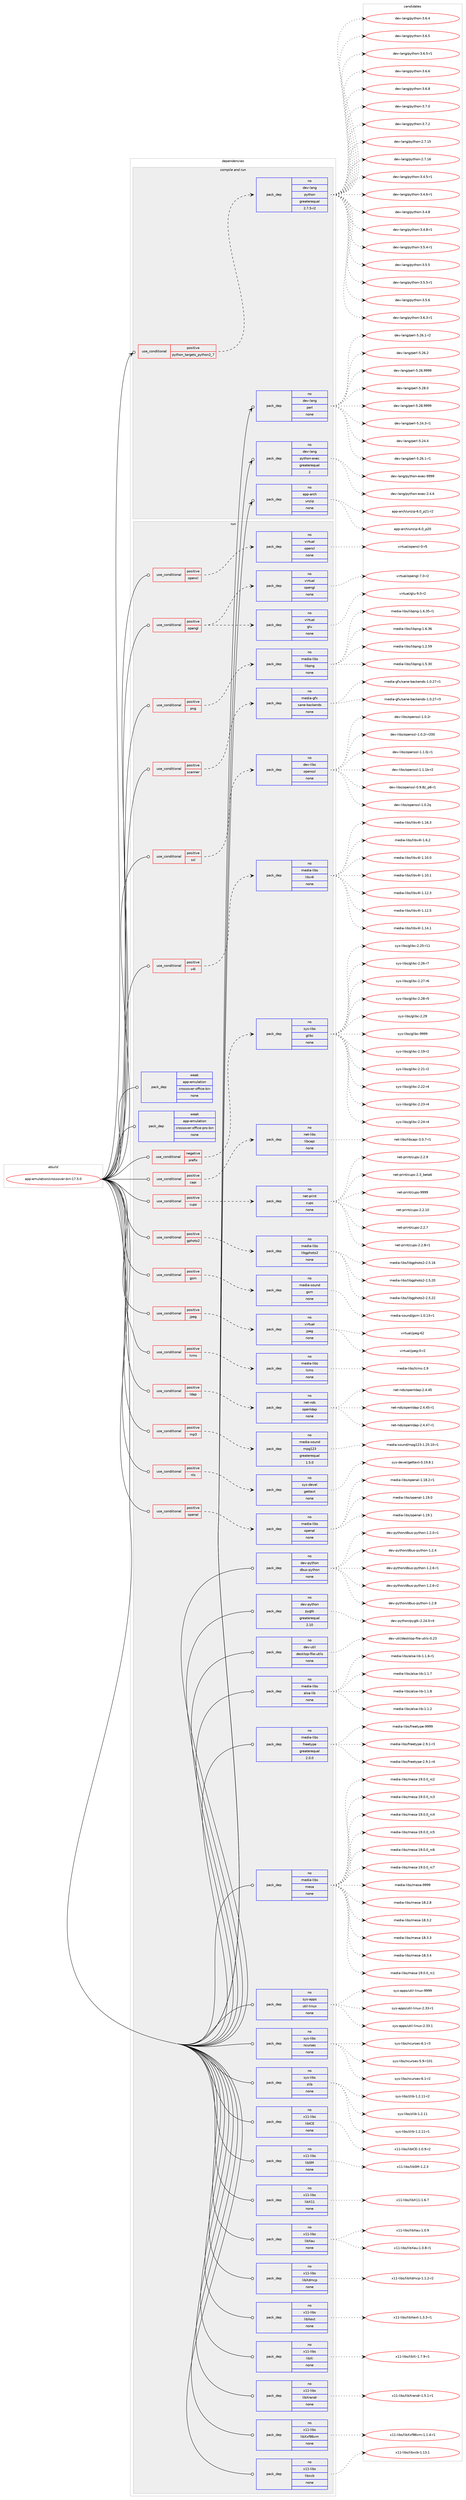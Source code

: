 digraph prolog {

# *************
# Graph options
# *************

newrank=true;
concentrate=true;
compound=true;
graph [rankdir=LR,fontname=Helvetica,fontsize=10,ranksep=1.5];#, ranksep=2.5, nodesep=0.2];
edge  [arrowhead=vee];
node  [fontname=Helvetica,fontsize=10];

# **********
# The ebuild
# **********

subgraph cluster_leftcol {
color=gray;
rank=same;
label=<<i>ebuild</i>>;
id [label="app-emulation/crossover-bin-17.5.0", color=red, width=4, href="../app-emulation/crossover-bin-17.5.0.svg"];
}

# ****************
# The dependencies
# ****************

subgraph cluster_midcol {
color=gray;
label=<<i>dependencies</i>>;
subgraph cluster_compile {
fillcolor="#eeeeee";
style=filled;
label=<<i>compile</i>>;
}
subgraph cluster_compileandrun {
fillcolor="#eeeeee";
style=filled;
label=<<i>compile and run</i>>;
subgraph cond349776 {
dependency1284593 [label=<<TABLE BORDER="0" CELLBORDER="1" CELLSPACING="0" CELLPADDING="4"><TR><TD ROWSPAN="3" CELLPADDING="10">use_conditional</TD></TR><TR><TD>positive</TD></TR><TR><TD>python_targets_python2_7</TD></TR></TABLE>>, shape=none, color=red];
subgraph pack914852 {
dependency1284594 [label=<<TABLE BORDER="0" CELLBORDER="1" CELLSPACING="0" CELLPADDING="4" WIDTH="220"><TR><TD ROWSPAN="6" CELLPADDING="30">pack_dep</TD></TR><TR><TD WIDTH="110">no</TD></TR><TR><TD>dev-lang</TD></TR><TR><TD>python</TD></TR><TR><TD>greaterequal</TD></TR><TR><TD>2.7.5-r2</TD></TR></TABLE>>, shape=none, color=blue];
}
dependency1284593:e -> dependency1284594:w [weight=20,style="dashed",arrowhead="vee"];
}
id:e -> dependency1284593:w [weight=20,style="solid",arrowhead="odotvee"];
subgraph pack914853 {
dependency1284595 [label=<<TABLE BORDER="0" CELLBORDER="1" CELLSPACING="0" CELLPADDING="4" WIDTH="220"><TR><TD ROWSPAN="6" CELLPADDING="30">pack_dep</TD></TR><TR><TD WIDTH="110">no</TD></TR><TR><TD>app-arch</TD></TR><TR><TD>unzip</TD></TR><TR><TD>none</TD></TR><TR><TD></TD></TR></TABLE>>, shape=none, color=blue];
}
id:e -> dependency1284595:w [weight=20,style="solid",arrowhead="odotvee"];
subgraph pack914854 {
dependency1284596 [label=<<TABLE BORDER="0" CELLBORDER="1" CELLSPACING="0" CELLPADDING="4" WIDTH="220"><TR><TD ROWSPAN="6" CELLPADDING="30">pack_dep</TD></TR><TR><TD WIDTH="110">no</TD></TR><TR><TD>dev-lang</TD></TR><TR><TD>perl</TD></TR><TR><TD>none</TD></TR><TR><TD></TD></TR></TABLE>>, shape=none, color=blue];
}
id:e -> dependency1284596:w [weight=20,style="solid",arrowhead="odotvee"];
subgraph pack914855 {
dependency1284597 [label=<<TABLE BORDER="0" CELLBORDER="1" CELLSPACING="0" CELLPADDING="4" WIDTH="220"><TR><TD ROWSPAN="6" CELLPADDING="30">pack_dep</TD></TR><TR><TD WIDTH="110">no</TD></TR><TR><TD>dev-lang</TD></TR><TR><TD>python-exec</TD></TR><TR><TD>greaterequal</TD></TR><TR><TD>2</TD></TR></TABLE>>, shape=none, color=blue];
}
id:e -> dependency1284597:w [weight=20,style="solid",arrowhead="odotvee"];
}
subgraph cluster_run {
fillcolor="#eeeeee";
style=filled;
label=<<i>run</i>>;
subgraph cond349777 {
dependency1284598 [label=<<TABLE BORDER="0" CELLBORDER="1" CELLSPACING="0" CELLPADDING="4"><TR><TD ROWSPAN="3" CELLPADDING="10">use_conditional</TD></TR><TR><TD>negative</TD></TR><TR><TD>prefix</TD></TR></TABLE>>, shape=none, color=red];
subgraph pack914856 {
dependency1284599 [label=<<TABLE BORDER="0" CELLBORDER="1" CELLSPACING="0" CELLPADDING="4" WIDTH="220"><TR><TD ROWSPAN="6" CELLPADDING="30">pack_dep</TD></TR><TR><TD WIDTH="110">no</TD></TR><TR><TD>sys-libs</TD></TR><TR><TD>glibc</TD></TR><TR><TD>none</TD></TR><TR><TD></TD></TR></TABLE>>, shape=none, color=blue];
}
dependency1284598:e -> dependency1284599:w [weight=20,style="dashed",arrowhead="vee"];
}
id:e -> dependency1284598:w [weight=20,style="solid",arrowhead="odot"];
subgraph cond349778 {
dependency1284600 [label=<<TABLE BORDER="0" CELLBORDER="1" CELLSPACING="0" CELLPADDING="4"><TR><TD ROWSPAN="3" CELLPADDING="10">use_conditional</TD></TR><TR><TD>positive</TD></TR><TR><TD>capi</TD></TR></TABLE>>, shape=none, color=red];
subgraph pack914857 {
dependency1284601 [label=<<TABLE BORDER="0" CELLBORDER="1" CELLSPACING="0" CELLPADDING="4" WIDTH="220"><TR><TD ROWSPAN="6" CELLPADDING="30">pack_dep</TD></TR><TR><TD WIDTH="110">no</TD></TR><TR><TD>net-libs</TD></TR><TR><TD>libcapi</TD></TR><TR><TD>none</TD></TR><TR><TD></TD></TR></TABLE>>, shape=none, color=blue];
}
dependency1284600:e -> dependency1284601:w [weight=20,style="dashed",arrowhead="vee"];
}
id:e -> dependency1284600:w [weight=20,style="solid",arrowhead="odot"];
subgraph cond349779 {
dependency1284602 [label=<<TABLE BORDER="0" CELLBORDER="1" CELLSPACING="0" CELLPADDING="4"><TR><TD ROWSPAN="3" CELLPADDING="10">use_conditional</TD></TR><TR><TD>positive</TD></TR><TR><TD>cups</TD></TR></TABLE>>, shape=none, color=red];
subgraph pack914858 {
dependency1284603 [label=<<TABLE BORDER="0" CELLBORDER="1" CELLSPACING="0" CELLPADDING="4" WIDTH="220"><TR><TD ROWSPAN="6" CELLPADDING="30">pack_dep</TD></TR><TR><TD WIDTH="110">no</TD></TR><TR><TD>net-print</TD></TR><TR><TD>cups</TD></TR><TR><TD>none</TD></TR><TR><TD></TD></TR></TABLE>>, shape=none, color=blue];
}
dependency1284602:e -> dependency1284603:w [weight=20,style="dashed",arrowhead="vee"];
}
id:e -> dependency1284602:w [weight=20,style="solid",arrowhead="odot"];
subgraph cond349780 {
dependency1284604 [label=<<TABLE BORDER="0" CELLBORDER="1" CELLSPACING="0" CELLPADDING="4"><TR><TD ROWSPAN="3" CELLPADDING="10">use_conditional</TD></TR><TR><TD>positive</TD></TR><TR><TD>gphoto2</TD></TR></TABLE>>, shape=none, color=red];
subgraph pack914859 {
dependency1284605 [label=<<TABLE BORDER="0" CELLBORDER="1" CELLSPACING="0" CELLPADDING="4" WIDTH="220"><TR><TD ROWSPAN="6" CELLPADDING="30">pack_dep</TD></TR><TR><TD WIDTH="110">no</TD></TR><TR><TD>media-libs</TD></TR><TR><TD>libgphoto2</TD></TR><TR><TD>none</TD></TR><TR><TD></TD></TR></TABLE>>, shape=none, color=blue];
}
dependency1284604:e -> dependency1284605:w [weight=20,style="dashed",arrowhead="vee"];
}
id:e -> dependency1284604:w [weight=20,style="solid",arrowhead="odot"];
subgraph cond349781 {
dependency1284606 [label=<<TABLE BORDER="0" CELLBORDER="1" CELLSPACING="0" CELLPADDING="4"><TR><TD ROWSPAN="3" CELLPADDING="10">use_conditional</TD></TR><TR><TD>positive</TD></TR><TR><TD>gsm</TD></TR></TABLE>>, shape=none, color=red];
subgraph pack914860 {
dependency1284607 [label=<<TABLE BORDER="0" CELLBORDER="1" CELLSPACING="0" CELLPADDING="4" WIDTH="220"><TR><TD ROWSPAN="6" CELLPADDING="30">pack_dep</TD></TR><TR><TD WIDTH="110">no</TD></TR><TR><TD>media-sound</TD></TR><TR><TD>gsm</TD></TR><TR><TD>none</TD></TR><TR><TD></TD></TR></TABLE>>, shape=none, color=blue];
}
dependency1284606:e -> dependency1284607:w [weight=20,style="dashed",arrowhead="vee"];
}
id:e -> dependency1284606:w [weight=20,style="solid",arrowhead="odot"];
subgraph cond349782 {
dependency1284608 [label=<<TABLE BORDER="0" CELLBORDER="1" CELLSPACING="0" CELLPADDING="4"><TR><TD ROWSPAN="3" CELLPADDING="10">use_conditional</TD></TR><TR><TD>positive</TD></TR><TR><TD>jpeg</TD></TR></TABLE>>, shape=none, color=red];
subgraph pack914861 {
dependency1284609 [label=<<TABLE BORDER="0" CELLBORDER="1" CELLSPACING="0" CELLPADDING="4" WIDTH="220"><TR><TD ROWSPAN="6" CELLPADDING="30">pack_dep</TD></TR><TR><TD WIDTH="110">no</TD></TR><TR><TD>virtual</TD></TR><TR><TD>jpeg</TD></TR><TR><TD>none</TD></TR><TR><TD></TD></TR></TABLE>>, shape=none, color=blue];
}
dependency1284608:e -> dependency1284609:w [weight=20,style="dashed",arrowhead="vee"];
}
id:e -> dependency1284608:w [weight=20,style="solid",arrowhead="odot"];
subgraph cond349783 {
dependency1284610 [label=<<TABLE BORDER="0" CELLBORDER="1" CELLSPACING="0" CELLPADDING="4"><TR><TD ROWSPAN="3" CELLPADDING="10">use_conditional</TD></TR><TR><TD>positive</TD></TR><TR><TD>lcms</TD></TR></TABLE>>, shape=none, color=red];
subgraph pack914862 {
dependency1284611 [label=<<TABLE BORDER="0" CELLBORDER="1" CELLSPACING="0" CELLPADDING="4" WIDTH="220"><TR><TD ROWSPAN="6" CELLPADDING="30">pack_dep</TD></TR><TR><TD WIDTH="110">no</TD></TR><TR><TD>media-libs</TD></TR><TR><TD>lcms</TD></TR><TR><TD>none</TD></TR><TR><TD></TD></TR></TABLE>>, shape=none, color=blue];
}
dependency1284610:e -> dependency1284611:w [weight=20,style="dashed",arrowhead="vee"];
}
id:e -> dependency1284610:w [weight=20,style="solid",arrowhead="odot"];
subgraph cond349784 {
dependency1284612 [label=<<TABLE BORDER="0" CELLBORDER="1" CELLSPACING="0" CELLPADDING="4"><TR><TD ROWSPAN="3" CELLPADDING="10">use_conditional</TD></TR><TR><TD>positive</TD></TR><TR><TD>ldap</TD></TR></TABLE>>, shape=none, color=red];
subgraph pack914863 {
dependency1284613 [label=<<TABLE BORDER="0" CELLBORDER="1" CELLSPACING="0" CELLPADDING="4" WIDTH="220"><TR><TD ROWSPAN="6" CELLPADDING="30">pack_dep</TD></TR><TR><TD WIDTH="110">no</TD></TR><TR><TD>net-nds</TD></TR><TR><TD>openldap</TD></TR><TR><TD>none</TD></TR><TR><TD></TD></TR></TABLE>>, shape=none, color=blue];
}
dependency1284612:e -> dependency1284613:w [weight=20,style="dashed",arrowhead="vee"];
}
id:e -> dependency1284612:w [weight=20,style="solid",arrowhead="odot"];
subgraph cond349785 {
dependency1284614 [label=<<TABLE BORDER="0" CELLBORDER="1" CELLSPACING="0" CELLPADDING="4"><TR><TD ROWSPAN="3" CELLPADDING="10">use_conditional</TD></TR><TR><TD>positive</TD></TR><TR><TD>mp3</TD></TR></TABLE>>, shape=none, color=red];
subgraph pack914864 {
dependency1284615 [label=<<TABLE BORDER="0" CELLBORDER="1" CELLSPACING="0" CELLPADDING="4" WIDTH="220"><TR><TD ROWSPAN="6" CELLPADDING="30">pack_dep</TD></TR><TR><TD WIDTH="110">no</TD></TR><TR><TD>media-sound</TD></TR><TR><TD>mpg123</TD></TR><TR><TD>greaterequal</TD></TR><TR><TD>1.5.0</TD></TR></TABLE>>, shape=none, color=blue];
}
dependency1284614:e -> dependency1284615:w [weight=20,style="dashed",arrowhead="vee"];
}
id:e -> dependency1284614:w [weight=20,style="solid",arrowhead="odot"];
subgraph cond349786 {
dependency1284616 [label=<<TABLE BORDER="0" CELLBORDER="1" CELLSPACING="0" CELLPADDING="4"><TR><TD ROWSPAN="3" CELLPADDING="10">use_conditional</TD></TR><TR><TD>positive</TD></TR><TR><TD>nls</TD></TR></TABLE>>, shape=none, color=red];
subgraph pack914865 {
dependency1284617 [label=<<TABLE BORDER="0" CELLBORDER="1" CELLSPACING="0" CELLPADDING="4" WIDTH="220"><TR><TD ROWSPAN="6" CELLPADDING="30">pack_dep</TD></TR><TR><TD WIDTH="110">no</TD></TR><TR><TD>sys-devel</TD></TR><TR><TD>gettext</TD></TR><TR><TD>none</TD></TR><TR><TD></TD></TR></TABLE>>, shape=none, color=blue];
}
dependency1284616:e -> dependency1284617:w [weight=20,style="dashed",arrowhead="vee"];
}
id:e -> dependency1284616:w [weight=20,style="solid",arrowhead="odot"];
subgraph cond349787 {
dependency1284618 [label=<<TABLE BORDER="0" CELLBORDER="1" CELLSPACING="0" CELLPADDING="4"><TR><TD ROWSPAN="3" CELLPADDING="10">use_conditional</TD></TR><TR><TD>positive</TD></TR><TR><TD>openal</TD></TR></TABLE>>, shape=none, color=red];
subgraph pack914866 {
dependency1284619 [label=<<TABLE BORDER="0" CELLBORDER="1" CELLSPACING="0" CELLPADDING="4" WIDTH="220"><TR><TD ROWSPAN="6" CELLPADDING="30">pack_dep</TD></TR><TR><TD WIDTH="110">no</TD></TR><TR><TD>media-libs</TD></TR><TR><TD>openal</TD></TR><TR><TD>none</TD></TR><TR><TD></TD></TR></TABLE>>, shape=none, color=blue];
}
dependency1284618:e -> dependency1284619:w [weight=20,style="dashed",arrowhead="vee"];
}
id:e -> dependency1284618:w [weight=20,style="solid",arrowhead="odot"];
subgraph cond349788 {
dependency1284620 [label=<<TABLE BORDER="0" CELLBORDER="1" CELLSPACING="0" CELLPADDING="4"><TR><TD ROWSPAN="3" CELLPADDING="10">use_conditional</TD></TR><TR><TD>positive</TD></TR><TR><TD>opencl</TD></TR></TABLE>>, shape=none, color=red];
subgraph pack914867 {
dependency1284621 [label=<<TABLE BORDER="0" CELLBORDER="1" CELLSPACING="0" CELLPADDING="4" WIDTH="220"><TR><TD ROWSPAN="6" CELLPADDING="30">pack_dep</TD></TR><TR><TD WIDTH="110">no</TD></TR><TR><TD>virtual</TD></TR><TR><TD>opencl</TD></TR><TR><TD>none</TD></TR><TR><TD></TD></TR></TABLE>>, shape=none, color=blue];
}
dependency1284620:e -> dependency1284621:w [weight=20,style="dashed",arrowhead="vee"];
}
id:e -> dependency1284620:w [weight=20,style="solid",arrowhead="odot"];
subgraph cond349789 {
dependency1284622 [label=<<TABLE BORDER="0" CELLBORDER="1" CELLSPACING="0" CELLPADDING="4"><TR><TD ROWSPAN="3" CELLPADDING="10">use_conditional</TD></TR><TR><TD>positive</TD></TR><TR><TD>opengl</TD></TR></TABLE>>, shape=none, color=red];
subgraph pack914868 {
dependency1284623 [label=<<TABLE BORDER="0" CELLBORDER="1" CELLSPACING="0" CELLPADDING="4" WIDTH="220"><TR><TD ROWSPAN="6" CELLPADDING="30">pack_dep</TD></TR><TR><TD WIDTH="110">no</TD></TR><TR><TD>virtual</TD></TR><TR><TD>glu</TD></TR><TR><TD>none</TD></TR><TR><TD></TD></TR></TABLE>>, shape=none, color=blue];
}
dependency1284622:e -> dependency1284623:w [weight=20,style="dashed",arrowhead="vee"];
subgraph pack914869 {
dependency1284624 [label=<<TABLE BORDER="0" CELLBORDER="1" CELLSPACING="0" CELLPADDING="4" WIDTH="220"><TR><TD ROWSPAN="6" CELLPADDING="30">pack_dep</TD></TR><TR><TD WIDTH="110">no</TD></TR><TR><TD>virtual</TD></TR><TR><TD>opengl</TD></TR><TR><TD>none</TD></TR><TR><TD></TD></TR></TABLE>>, shape=none, color=blue];
}
dependency1284622:e -> dependency1284624:w [weight=20,style="dashed",arrowhead="vee"];
}
id:e -> dependency1284622:w [weight=20,style="solid",arrowhead="odot"];
subgraph cond349790 {
dependency1284625 [label=<<TABLE BORDER="0" CELLBORDER="1" CELLSPACING="0" CELLPADDING="4"><TR><TD ROWSPAN="3" CELLPADDING="10">use_conditional</TD></TR><TR><TD>positive</TD></TR><TR><TD>png</TD></TR></TABLE>>, shape=none, color=red];
subgraph pack914870 {
dependency1284626 [label=<<TABLE BORDER="0" CELLBORDER="1" CELLSPACING="0" CELLPADDING="4" WIDTH="220"><TR><TD ROWSPAN="6" CELLPADDING="30">pack_dep</TD></TR><TR><TD WIDTH="110">no</TD></TR><TR><TD>media-libs</TD></TR><TR><TD>libpng</TD></TR><TR><TD>none</TD></TR><TR><TD></TD></TR></TABLE>>, shape=none, color=blue];
}
dependency1284625:e -> dependency1284626:w [weight=20,style="dashed",arrowhead="vee"];
}
id:e -> dependency1284625:w [weight=20,style="solid",arrowhead="odot"];
subgraph cond349791 {
dependency1284627 [label=<<TABLE BORDER="0" CELLBORDER="1" CELLSPACING="0" CELLPADDING="4"><TR><TD ROWSPAN="3" CELLPADDING="10">use_conditional</TD></TR><TR><TD>positive</TD></TR><TR><TD>scanner</TD></TR></TABLE>>, shape=none, color=red];
subgraph pack914871 {
dependency1284628 [label=<<TABLE BORDER="0" CELLBORDER="1" CELLSPACING="0" CELLPADDING="4" WIDTH="220"><TR><TD ROWSPAN="6" CELLPADDING="30">pack_dep</TD></TR><TR><TD WIDTH="110">no</TD></TR><TR><TD>media-gfx</TD></TR><TR><TD>sane-backends</TD></TR><TR><TD>none</TD></TR><TR><TD></TD></TR></TABLE>>, shape=none, color=blue];
}
dependency1284627:e -> dependency1284628:w [weight=20,style="dashed",arrowhead="vee"];
}
id:e -> dependency1284627:w [weight=20,style="solid",arrowhead="odot"];
subgraph cond349792 {
dependency1284629 [label=<<TABLE BORDER="0" CELLBORDER="1" CELLSPACING="0" CELLPADDING="4"><TR><TD ROWSPAN="3" CELLPADDING="10">use_conditional</TD></TR><TR><TD>positive</TD></TR><TR><TD>ssl</TD></TR></TABLE>>, shape=none, color=red];
subgraph pack914872 {
dependency1284630 [label=<<TABLE BORDER="0" CELLBORDER="1" CELLSPACING="0" CELLPADDING="4" WIDTH="220"><TR><TD ROWSPAN="6" CELLPADDING="30">pack_dep</TD></TR><TR><TD WIDTH="110">no</TD></TR><TR><TD>dev-libs</TD></TR><TR><TD>openssl</TD></TR><TR><TD>none</TD></TR><TR><TD></TD></TR></TABLE>>, shape=none, color=blue];
}
dependency1284629:e -> dependency1284630:w [weight=20,style="dashed",arrowhead="vee"];
}
id:e -> dependency1284629:w [weight=20,style="solid",arrowhead="odot"];
subgraph cond349793 {
dependency1284631 [label=<<TABLE BORDER="0" CELLBORDER="1" CELLSPACING="0" CELLPADDING="4"><TR><TD ROWSPAN="3" CELLPADDING="10">use_conditional</TD></TR><TR><TD>positive</TD></TR><TR><TD>v4l</TD></TR></TABLE>>, shape=none, color=red];
subgraph pack914873 {
dependency1284632 [label=<<TABLE BORDER="0" CELLBORDER="1" CELLSPACING="0" CELLPADDING="4" WIDTH="220"><TR><TD ROWSPAN="6" CELLPADDING="30">pack_dep</TD></TR><TR><TD WIDTH="110">no</TD></TR><TR><TD>media-libs</TD></TR><TR><TD>libv4l</TD></TR><TR><TD>none</TD></TR><TR><TD></TD></TR></TABLE>>, shape=none, color=blue];
}
dependency1284631:e -> dependency1284632:w [weight=20,style="dashed",arrowhead="vee"];
}
id:e -> dependency1284631:w [weight=20,style="solid",arrowhead="odot"];
subgraph pack914874 {
dependency1284633 [label=<<TABLE BORDER="0" CELLBORDER="1" CELLSPACING="0" CELLPADDING="4" WIDTH="220"><TR><TD ROWSPAN="6" CELLPADDING="30">pack_dep</TD></TR><TR><TD WIDTH="110">no</TD></TR><TR><TD>dev-python</TD></TR><TR><TD>dbus-python</TD></TR><TR><TD>none</TD></TR><TR><TD></TD></TR></TABLE>>, shape=none, color=blue];
}
id:e -> dependency1284633:w [weight=20,style="solid",arrowhead="odot"];
subgraph pack914875 {
dependency1284634 [label=<<TABLE BORDER="0" CELLBORDER="1" CELLSPACING="0" CELLPADDING="4" WIDTH="220"><TR><TD ROWSPAN="6" CELLPADDING="30">pack_dep</TD></TR><TR><TD WIDTH="110">no</TD></TR><TR><TD>dev-python</TD></TR><TR><TD>pygtk</TD></TR><TR><TD>greaterequal</TD></TR><TR><TD>2.10</TD></TR></TABLE>>, shape=none, color=blue];
}
id:e -> dependency1284634:w [weight=20,style="solid",arrowhead="odot"];
subgraph pack914876 {
dependency1284635 [label=<<TABLE BORDER="0" CELLBORDER="1" CELLSPACING="0" CELLPADDING="4" WIDTH="220"><TR><TD ROWSPAN="6" CELLPADDING="30">pack_dep</TD></TR><TR><TD WIDTH="110">no</TD></TR><TR><TD>dev-util</TD></TR><TR><TD>desktop-file-utils</TD></TR><TR><TD>none</TD></TR><TR><TD></TD></TR></TABLE>>, shape=none, color=blue];
}
id:e -> dependency1284635:w [weight=20,style="solid",arrowhead="odot"];
subgraph pack914877 {
dependency1284636 [label=<<TABLE BORDER="0" CELLBORDER="1" CELLSPACING="0" CELLPADDING="4" WIDTH="220"><TR><TD ROWSPAN="6" CELLPADDING="30">pack_dep</TD></TR><TR><TD WIDTH="110">no</TD></TR><TR><TD>media-libs</TD></TR><TR><TD>alsa-lib</TD></TR><TR><TD>none</TD></TR><TR><TD></TD></TR></TABLE>>, shape=none, color=blue];
}
id:e -> dependency1284636:w [weight=20,style="solid",arrowhead="odot"];
subgraph pack914878 {
dependency1284637 [label=<<TABLE BORDER="0" CELLBORDER="1" CELLSPACING="0" CELLPADDING="4" WIDTH="220"><TR><TD ROWSPAN="6" CELLPADDING="30">pack_dep</TD></TR><TR><TD WIDTH="110">no</TD></TR><TR><TD>media-libs</TD></TR><TR><TD>freetype</TD></TR><TR><TD>greaterequal</TD></TR><TR><TD>2.0.0</TD></TR></TABLE>>, shape=none, color=blue];
}
id:e -> dependency1284637:w [weight=20,style="solid",arrowhead="odot"];
subgraph pack914879 {
dependency1284638 [label=<<TABLE BORDER="0" CELLBORDER="1" CELLSPACING="0" CELLPADDING="4" WIDTH="220"><TR><TD ROWSPAN="6" CELLPADDING="30">pack_dep</TD></TR><TR><TD WIDTH="110">no</TD></TR><TR><TD>media-libs</TD></TR><TR><TD>mesa</TD></TR><TR><TD>none</TD></TR><TR><TD></TD></TR></TABLE>>, shape=none, color=blue];
}
id:e -> dependency1284638:w [weight=20,style="solid",arrowhead="odot"];
subgraph pack914880 {
dependency1284639 [label=<<TABLE BORDER="0" CELLBORDER="1" CELLSPACING="0" CELLPADDING="4" WIDTH="220"><TR><TD ROWSPAN="6" CELLPADDING="30">pack_dep</TD></TR><TR><TD WIDTH="110">no</TD></TR><TR><TD>sys-apps</TD></TR><TR><TD>util-linux</TD></TR><TR><TD>none</TD></TR><TR><TD></TD></TR></TABLE>>, shape=none, color=blue];
}
id:e -> dependency1284639:w [weight=20,style="solid",arrowhead="odot"];
subgraph pack914881 {
dependency1284640 [label=<<TABLE BORDER="0" CELLBORDER="1" CELLSPACING="0" CELLPADDING="4" WIDTH="220"><TR><TD ROWSPAN="6" CELLPADDING="30">pack_dep</TD></TR><TR><TD WIDTH="110">no</TD></TR><TR><TD>sys-libs</TD></TR><TR><TD>ncurses</TD></TR><TR><TD>none</TD></TR><TR><TD></TD></TR></TABLE>>, shape=none, color=blue];
}
id:e -> dependency1284640:w [weight=20,style="solid",arrowhead="odot"];
subgraph pack914882 {
dependency1284641 [label=<<TABLE BORDER="0" CELLBORDER="1" CELLSPACING="0" CELLPADDING="4" WIDTH="220"><TR><TD ROWSPAN="6" CELLPADDING="30">pack_dep</TD></TR><TR><TD WIDTH="110">no</TD></TR><TR><TD>sys-libs</TD></TR><TR><TD>zlib</TD></TR><TR><TD>none</TD></TR><TR><TD></TD></TR></TABLE>>, shape=none, color=blue];
}
id:e -> dependency1284641:w [weight=20,style="solid",arrowhead="odot"];
subgraph pack914883 {
dependency1284642 [label=<<TABLE BORDER="0" CELLBORDER="1" CELLSPACING="0" CELLPADDING="4" WIDTH="220"><TR><TD ROWSPAN="6" CELLPADDING="30">pack_dep</TD></TR><TR><TD WIDTH="110">no</TD></TR><TR><TD>x11-libs</TD></TR><TR><TD>libICE</TD></TR><TR><TD>none</TD></TR><TR><TD></TD></TR></TABLE>>, shape=none, color=blue];
}
id:e -> dependency1284642:w [weight=20,style="solid",arrowhead="odot"];
subgraph pack914884 {
dependency1284643 [label=<<TABLE BORDER="0" CELLBORDER="1" CELLSPACING="0" CELLPADDING="4" WIDTH="220"><TR><TD ROWSPAN="6" CELLPADDING="30">pack_dep</TD></TR><TR><TD WIDTH="110">no</TD></TR><TR><TD>x11-libs</TD></TR><TR><TD>libSM</TD></TR><TR><TD>none</TD></TR><TR><TD></TD></TR></TABLE>>, shape=none, color=blue];
}
id:e -> dependency1284643:w [weight=20,style="solid",arrowhead="odot"];
subgraph pack914885 {
dependency1284644 [label=<<TABLE BORDER="0" CELLBORDER="1" CELLSPACING="0" CELLPADDING="4" WIDTH="220"><TR><TD ROWSPAN="6" CELLPADDING="30">pack_dep</TD></TR><TR><TD WIDTH="110">no</TD></TR><TR><TD>x11-libs</TD></TR><TR><TD>libX11</TD></TR><TR><TD>none</TD></TR><TR><TD></TD></TR></TABLE>>, shape=none, color=blue];
}
id:e -> dependency1284644:w [weight=20,style="solid",arrowhead="odot"];
subgraph pack914886 {
dependency1284645 [label=<<TABLE BORDER="0" CELLBORDER="1" CELLSPACING="0" CELLPADDING="4" WIDTH="220"><TR><TD ROWSPAN="6" CELLPADDING="30">pack_dep</TD></TR><TR><TD WIDTH="110">no</TD></TR><TR><TD>x11-libs</TD></TR><TR><TD>libXau</TD></TR><TR><TD>none</TD></TR><TR><TD></TD></TR></TABLE>>, shape=none, color=blue];
}
id:e -> dependency1284645:w [weight=20,style="solid",arrowhead="odot"];
subgraph pack914887 {
dependency1284646 [label=<<TABLE BORDER="0" CELLBORDER="1" CELLSPACING="0" CELLPADDING="4" WIDTH="220"><TR><TD ROWSPAN="6" CELLPADDING="30">pack_dep</TD></TR><TR><TD WIDTH="110">no</TD></TR><TR><TD>x11-libs</TD></TR><TR><TD>libXdmcp</TD></TR><TR><TD>none</TD></TR><TR><TD></TD></TR></TABLE>>, shape=none, color=blue];
}
id:e -> dependency1284646:w [weight=20,style="solid",arrowhead="odot"];
subgraph pack914888 {
dependency1284647 [label=<<TABLE BORDER="0" CELLBORDER="1" CELLSPACING="0" CELLPADDING="4" WIDTH="220"><TR><TD ROWSPAN="6" CELLPADDING="30">pack_dep</TD></TR><TR><TD WIDTH="110">no</TD></TR><TR><TD>x11-libs</TD></TR><TR><TD>libXext</TD></TR><TR><TD>none</TD></TR><TR><TD></TD></TR></TABLE>>, shape=none, color=blue];
}
id:e -> dependency1284647:w [weight=20,style="solid",arrowhead="odot"];
subgraph pack914889 {
dependency1284648 [label=<<TABLE BORDER="0" CELLBORDER="1" CELLSPACING="0" CELLPADDING="4" WIDTH="220"><TR><TD ROWSPAN="6" CELLPADDING="30">pack_dep</TD></TR><TR><TD WIDTH="110">no</TD></TR><TR><TD>x11-libs</TD></TR><TR><TD>libXi</TD></TR><TR><TD>none</TD></TR><TR><TD></TD></TR></TABLE>>, shape=none, color=blue];
}
id:e -> dependency1284648:w [weight=20,style="solid",arrowhead="odot"];
subgraph pack914890 {
dependency1284649 [label=<<TABLE BORDER="0" CELLBORDER="1" CELLSPACING="0" CELLPADDING="4" WIDTH="220"><TR><TD ROWSPAN="6" CELLPADDING="30">pack_dep</TD></TR><TR><TD WIDTH="110">no</TD></TR><TR><TD>x11-libs</TD></TR><TR><TD>libXrandr</TD></TR><TR><TD>none</TD></TR><TR><TD></TD></TR></TABLE>>, shape=none, color=blue];
}
id:e -> dependency1284649:w [weight=20,style="solid",arrowhead="odot"];
subgraph pack914891 {
dependency1284650 [label=<<TABLE BORDER="0" CELLBORDER="1" CELLSPACING="0" CELLPADDING="4" WIDTH="220"><TR><TD ROWSPAN="6" CELLPADDING="30">pack_dep</TD></TR><TR><TD WIDTH="110">no</TD></TR><TR><TD>x11-libs</TD></TR><TR><TD>libXxf86vm</TD></TR><TR><TD>none</TD></TR><TR><TD></TD></TR></TABLE>>, shape=none, color=blue];
}
id:e -> dependency1284650:w [weight=20,style="solid",arrowhead="odot"];
subgraph pack914892 {
dependency1284651 [label=<<TABLE BORDER="0" CELLBORDER="1" CELLSPACING="0" CELLPADDING="4" WIDTH="220"><TR><TD ROWSPAN="6" CELLPADDING="30">pack_dep</TD></TR><TR><TD WIDTH="110">no</TD></TR><TR><TD>x11-libs</TD></TR><TR><TD>libxcb</TD></TR><TR><TD>none</TD></TR><TR><TD></TD></TR></TABLE>>, shape=none, color=blue];
}
id:e -> dependency1284651:w [weight=20,style="solid",arrowhead="odot"];
subgraph pack914893 {
dependency1284652 [label=<<TABLE BORDER="0" CELLBORDER="1" CELLSPACING="0" CELLPADDING="4" WIDTH="220"><TR><TD ROWSPAN="6" CELLPADDING="30">pack_dep</TD></TR><TR><TD WIDTH="110">weak</TD></TR><TR><TD>app-emulation</TD></TR><TR><TD>crossover-office-bin</TD></TR><TR><TD>none</TD></TR><TR><TD></TD></TR></TABLE>>, shape=none, color=blue];
}
id:e -> dependency1284652:w [weight=20,style="solid",arrowhead="odot"];
subgraph pack914894 {
dependency1284653 [label=<<TABLE BORDER="0" CELLBORDER="1" CELLSPACING="0" CELLPADDING="4" WIDTH="220"><TR><TD ROWSPAN="6" CELLPADDING="30">pack_dep</TD></TR><TR><TD WIDTH="110">weak</TD></TR><TR><TD>app-emulation</TD></TR><TR><TD>crossover-office-pro-bin</TD></TR><TR><TD>none</TD></TR><TR><TD></TD></TR></TABLE>>, shape=none, color=blue];
}
id:e -> dependency1284653:w [weight=20,style="solid",arrowhead="odot"];
}
}

# **************
# The candidates
# **************

subgraph cluster_choices {
rank=same;
color=gray;
label=<<i>candidates</i>>;

subgraph choice914852 {
color=black;
nodesep=1;
choice10010111845108971101034711212111610411111045504655464953 [label="dev-lang/python-2.7.15", color=red, width=4,href="../dev-lang/python-2.7.15.svg"];
choice10010111845108971101034711212111610411111045504655464954 [label="dev-lang/python-2.7.16", color=red, width=4,href="../dev-lang/python-2.7.16.svg"];
choice1001011184510897110103471121211161041111104551465246534511449 [label="dev-lang/python-3.4.5-r1", color=red, width=4,href="../dev-lang/python-3.4.5-r1.svg"];
choice1001011184510897110103471121211161041111104551465246544511449 [label="dev-lang/python-3.4.6-r1", color=red, width=4,href="../dev-lang/python-3.4.6-r1.svg"];
choice100101118451089711010347112121116104111110455146524656 [label="dev-lang/python-3.4.8", color=red, width=4,href="../dev-lang/python-3.4.8.svg"];
choice1001011184510897110103471121211161041111104551465246564511449 [label="dev-lang/python-3.4.8-r1", color=red, width=4,href="../dev-lang/python-3.4.8-r1.svg"];
choice1001011184510897110103471121211161041111104551465346524511449 [label="dev-lang/python-3.5.4-r1", color=red, width=4,href="../dev-lang/python-3.5.4-r1.svg"];
choice100101118451089711010347112121116104111110455146534653 [label="dev-lang/python-3.5.5", color=red, width=4,href="../dev-lang/python-3.5.5.svg"];
choice1001011184510897110103471121211161041111104551465346534511449 [label="dev-lang/python-3.5.5-r1", color=red, width=4,href="../dev-lang/python-3.5.5-r1.svg"];
choice100101118451089711010347112121116104111110455146534654 [label="dev-lang/python-3.5.6", color=red, width=4,href="../dev-lang/python-3.5.6.svg"];
choice1001011184510897110103471121211161041111104551465446514511449 [label="dev-lang/python-3.6.3-r1", color=red, width=4,href="../dev-lang/python-3.6.3-r1.svg"];
choice100101118451089711010347112121116104111110455146544652 [label="dev-lang/python-3.6.4", color=red, width=4,href="../dev-lang/python-3.6.4.svg"];
choice100101118451089711010347112121116104111110455146544653 [label="dev-lang/python-3.6.5", color=red, width=4,href="../dev-lang/python-3.6.5.svg"];
choice1001011184510897110103471121211161041111104551465446534511449 [label="dev-lang/python-3.6.5-r1", color=red, width=4,href="../dev-lang/python-3.6.5-r1.svg"];
choice100101118451089711010347112121116104111110455146544654 [label="dev-lang/python-3.6.6", color=red, width=4,href="../dev-lang/python-3.6.6.svg"];
choice100101118451089711010347112121116104111110455146544656 [label="dev-lang/python-3.6.8", color=red, width=4,href="../dev-lang/python-3.6.8.svg"];
choice100101118451089711010347112121116104111110455146554648 [label="dev-lang/python-3.7.0", color=red, width=4,href="../dev-lang/python-3.7.0.svg"];
choice100101118451089711010347112121116104111110455146554650 [label="dev-lang/python-3.7.2", color=red, width=4,href="../dev-lang/python-3.7.2.svg"];
dependency1284594:e -> choice10010111845108971101034711212111610411111045504655464953:w [style=dotted,weight="100"];
dependency1284594:e -> choice10010111845108971101034711212111610411111045504655464954:w [style=dotted,weight="100"];
dependency1284594:e -> choice1001011184510897110103471121211161041111104551465246534511449:w [style=dotted,weight="100"];
dependency1284594:e -> choice1001011184510897110103471121211161041111104551465246544511449:w [style=dotted,weight="100"];
dependency1284594:e -> choice100101118451089711010347112121116104111110455146524656:w [style=dotted,weight="100"];
dependency1284594:e -> choice1001011184510897110103471121211161041111104551465246564511449:w [style=dotted,weight="100"];
dependency1284594:e -> choice1001011184510897110103471121211161041111104551465346524511449:w [style=dotted,weight="100"];
dependency1284594:e -> choice100101118451089711010347112121116104111110455146534653:w [style=dotted,weight="100"];
dependency1284594:e -> choice1001011184510897110103471121211161041111104551465346534511449:w [style=dotted,weight="100"];
dependency1284594:e -> choice100101118451089711010347112121116104111110455146534654:w [style=dotted,weight="100"];
dependency1284594:e -> choice1001011184510897110103471121211161041111104551465446514511449:w [style=dotted,weight="100"];
dependency1284594:e -> choice100101118451089711010347112121116104111110455146544652:w [style=dotted,weight="100"];
dependency1284594:e -> choice100101118451089711010347112121116104111110455146544653:w [style=dotted,weight="100"];
dependency1284594:e -> choice1001011184510897110103471121211161041111104551465446534511449:w [style=dotted,weight="100"];
dependency1284594:e -> choice100101118451089711010347112121116104111110455146544654:w [style=dotted,weight="100"];
dependency1284594:e -> choice100101118451089711010347112121116104111110455146544656:w [style=dotted,weight="100"];
dependency1284594:e -> choice100101118451089711010347112121116104111110455146554648:w [style=dotted,weight="100"];
dependency1284594:e -> choice100101118451089711010347112121116104111110455146554650:w [style=dotted,weight="100"];
}
subgraph choice914853 {
color=black;
nodesep=1;
choice971121124597114991044711711012210511245544648951125048 [label="app-arch/unzip-6.0_p20", color=red, width=4,href="../app-arch/unzip-6.0_p20.svg"];
choice9711211245971149910447117110122105112455446489511250494511450 [label="app-arch/unzip-6.0_p21-r2", color=red, width=4,href="../app-arch/unzip-6.0_p21-r2.svg"];
dependency1284595:e -> choice971121124597114991044711711012210511245544648951125048:w [style=dotted,weight="100"];
dependency1284595:e -> choice9711211245971149910447117110122105112455446489511250494511450:w [style=dotted,weight="100"];
}
subgraph choice914854 {
color=black;
nodesep=1;
choice100101118451089711010347112101114108455346505246514511449 [label="dev-lang/perl-5.24.3-r1", color=red, width=4,href="../dev-lang/perl-5.24.3-r1.svg"];
choice10010111845108971101034711210111410845534650524652 [label="dev-lang/perl-5.24.4", color=red, width=4,href="../dev-lang/perl-5.24.4.svg"];
choice100101118451089711010347112101114108455346505446494511449 [label="dev-lang/perl-5.26.1-r1", color=red, width=4,href="../dev-lang/perl-5.26.1-r1.svg"];
choice100101118451089711010347112101114108455346505446494511450 [label="dev-lang/perl-5.26.1-r2", color=red, width=4,href="../dev-lang/perl-5.26.1-r2.svg"];
choice10010111845108971101034711210111410845534650544650 [label="dev-lang/perl-5.26.2", color=red, width=4,href="../dev-lang/perl-5.26.2.svg"];
choice10010111845108971101034711210111410845534650544657575757 [label="dev-lang/perl-5.26.9999", color=red, width=4,href="../dev-lang/perl-5.26.9999.svg"];
choice10010111845108971101034711210111410845534650564648 [label="dev-lang/perl-5.28.0", color=red, width=4,href="../dev-lang/perl-5.28.0.svg"];
choice10010111845108971101034711210111410845534650564657575757 [label="dev-lang/perl-5.28.9999", color=red, width=4,href="../dev-lang/perl-5.28.9999.svg"];
dependency1284596:e -> choice100101118451089711010347112101114108455346505246514511449:w [style=dotted,weight="100"];
dependency1284596:e -> choice10010111845108971101034711210111410845534650524652:w [style=dotted,weight="100"];
dependency1284596:e -> choice100101118451089711010347112101114108455346505446494511449:w [style=dotted,weight="100"];
dependency1284596:e -> choice100101118451089711010347112101114108455346505446494511450:w [style=dotted,weight="100"];
dependency1284596:e -> choice10010111845108971101034711210111410845534650544650:w [style=dotted,weight="100"];
dependency1284596:e -> choice10010111845108971101034711210111410845534650544657575757:w [style=dotted,weight="100"];
dependency1284596:e -> choice10010111845108971101034711210111410845534650564648:w [style=dotted,weight="100"];
dependency1284596:e -> choice10010111845108971101034711210111410845534650564657575757:w [style=dotted,weight="100"];
}
subgraph choice914855 {
color=black;
nodesep=1;
choice1001011184510897110103471121211161041111104510112010199455046524654 [label="dev-lang/python-exec-2.4.6", color=red, width=4,href="../dev-lang/python-exec-2.4.6.svg"];
choice10010111845108971101034711212111610411111045101120101994557575757 [label="dev-lang/python-exec-9999", color=red, width=4,href="../dev-lang/python-exec-9999.svg"];
dependency1284597:e -> choice1001011184510897110103471121211161041111104510112010199455046524654:w [style=dotted,weight="100"];
dependency1284597:e -> choice10010111845108971101034711212111610411111045101120101994557575757:w [style=dotted,weight="100"];
}
subgraph choice914856 {
color=black;
nodesep=1;
choice115121115451081059811547103108105989945504649574511450 [label="sys-libs/glibc-2.19-r2", color=red, width=4,href="../sys-libs/glibc-2.19-r2.svg"];
choice115121115451081059811547103108105989945504650494511450 [label="sys-libs/glibc-2.21-r2", color=red, width=4,href="../sys-libs/glibc-2.21-r2.svg"];
choice115121115451081059811547103108105989945504650504511452 [label="sys-libs/glibc-2.22-r4", color=red, width=4,href="../sys-libs/glibc-2.22-r4.svg"];
choice115121115451081059811547103108105989945504650514511452 [label="sys-libs/glibc-2.23-r4", color=red, width=4,href="../sys-libs/glibc-2.23-r4.svg"];
choice115121115451081059811547103108105989945504650524511452 [label="sys-libs/glibc-2.24-r4", color=red, width=4,href="../sys-libs/glibc-2.24-r4.svg"];
choice11512111545108105981154710310810598994550465053451144949 [label="sys-libs/glibc-2.25-r11", color=red, width=4,href="../sys-libs/glibc-2.25-r11.svg"];
choice115121115451081059811547103108105989945504650544511455 [label="sys-libs/glibc-2.26-r7", color=red, width=4,href="../sys-libs/glibc-2.26-r7.svg"];
choice115121115451081059811547103108105989945504650554511454 [label="sys-libs/glibc-2.27-r6", color=red, width=4,href="../sys-libs/glibc-2.27-r6.svg"];
choice115121115451081059811547103108105989945504650564511453 [label="sys-libs/glibc-2.28-r5", color=red, width=4,href="../sys-libs/glibc-2.28-r5.svg"];
choice11512111545108105981154710310810598994550465057 [label="sys-libs/glibc-2.29", color=red, width=4,href="../sys-libs/glibc-2.29.svg"];
choice11512111545108105981154710310810598994557575757 [label="sys-libs/glibc-9999", color=red, width=4,href="../sys-libs/glibc-9999.svg"];
dependency1284599:e -> choice115121115451081059811547103108105989945504649574511450:w [style=dotted,weight="100"];
dependency1284599:e -> choice115121115451081059811547103108105989945504650494511450:w [style=dotted,weight="100"];
dependency1284599:e -> choice115121115451081059811547103108105989945504650504511452:w [style=dotted,weight="100"];
dependency1284599:e -> choice115121115451081059811547103108105989945504650514511452:w [style=dotted,weight="100"];
dependency1284599:e -> choice115121115451081059811547103108105989945504650524511452:w [style=dotted,weight="100"];
dependency1284599:e -> choice11512111545108105981154710310810598994550465053451144949:w [style=dotted,weight="100"];
dependency1284599:e -> choice115121115451081059811547103108105989945504650544511455:w [style=dotted,weight="100"];
dependency1284599:e -> choice115121115451081059811547103108105989945504650554511454:w [style=dotted,weight="100"];
dependency1284599:e -> choice115121115451081059811547103108105989945504650564511453:w [style=dotted,weight="100"];
dependency1284599:e -> choice11512111545108105981154710310810598994550465057:w [style=dotted,weight="100"];
dependency1284599:e -> choice11512111545108105981154710310810598994557575757:w [style=dotted,weight="100"];
}
subgraph choice914857 {
color=black;
nodesep=1;
choice1101011164510810598115471081059899971121054551464846554511449 [label="net-libs/libcapi-3.0.7-r1", color=red, width=4,href="../net-libs/libcapi-3.0.7-r1.svg"];
dependency1284601:e -> choice1101011164510810598115471081059899971121054551464846554511449:w [style=dotted,weight="100"];
}
subgraph choice914858 {
color=black;
nodesep=1;
choice11010111645112114105110116479911711211545504650464948 [label="net-print/cups-2.2.10", color=red, width=4,href="../net-print/cups-2.2.10.svg"];
choice110101116451121141051101164799117112115455046504655 [label="net-print/cups-2.2.7", color=red, width=4,href="../net-print/cups-2.2.7.svg"];
choice1101011164511211410511011647991171121154550465046564511449 [label="net-print/cups-2.2.8-r1", color=red, width=4,href="../net-print/cups-2.2.8-r1.svg"];
choice110101116451121141051101164799117112115455046504657 [label="net-print/cups-2.2.9", color=red, width=4,href="../net-print/cups-2.2.9.svg"];
choice1101011164511211410511011647991171121154550465195981011169754 [label="net-print/cups-2.3_beta6", color=red, width=4,href="../net-print/cups-2.3_beta6.svg"];
choice1101011164511211410511011647991171121154557575757 [label="net-print/cups-9999", color=red, width=4,href="../net-print/cups-9999.svg"];
dependency1284603:e -> choice11010111645112114105110116479911711211545504650464948:w [style=dotted,weight="100"];
dependency1284603:e -> choice110101116451121141051101164799117112115455046504655:w [style=dotted,weight="100"];
dependency1284603:e -> choice1101011164511211410511011647991171121154550465046564511449:w [style=dotted,weight="100"];
dependency1284603:e -> choice110101116451121141051101164799117112115455046504657:w [style=dotted,weight="100"];
dependency1284603:e -> choice1101011164511211410511011647991171121154550465195981011169754:w [style=dotted,weight="100"];
dependency1284603:e -> choice1101011164511211410511011647991171121154557575757:w [style=dotted,weight="100"];
}
subgraph choice914859 {
color=black;
nodesep=1;
choice10910110010597451081059811547108105981031121041111161115045504653464954 [label="media-libs/libgphoto2-2.5.16", color=red, width=4,href="../media-libs/libgphoto2-2.5.16.svg"];
choice10910110010597451081059811547108105981031121041111161115045504653465048 [label="media-libs/libgphoto2-2.5.20", color=red, width=4,href="../media-libs/libgphoto2-2.5.20.svg"];
choice10910110010597451081059811547108105981031121041111161115045504653465050 [label="media-libs/libgphoto2-2.5.22", color=red, width=4,href="../media-libs/libgphoto2-2.5.22.svg"];
dependency1284605:e -> choice10910110010597451081059811547108105981031121041111161115045504653464954:w [style=dotted,weight="100"];
dependency1284605:e -> choice10910110010597451081059811547108105981031121041111161115045504653465048:w [style=dotted,weight="100"];
dependency1284605:e -> choice10910110010597451081059811547108105981031121041111161115045504653465050:w [style=dotted,weight="100"];
}
subgraph choice914860 {
color=black;
nodesep=1;
choice109101100105974511511111711010047103115109454946484649514511449 [label="media-sound/gsm-1.0.13-r1", color=red, width=4,href="../media-sound/gsm-1.0.13-r1.svg"];
dependency1284607:e -> choice109101100105974511511111711010047103115109454946484649514511449:w [style=dotted,weight="100"];
}
subgraph choice914861 {
color=black;
nodesep=1;
choice118105114116117971084710611210110345484511450 [label="virtual/jpeg-0-r2", color=red, width=4,href="../virtual/jpeg-0-r2.svg"];
choice1181051141161179710847106112101103455450 [label="virtual/jpeg-62", color=red, width=4,href="../virtual/jpeg-62.svg"];
dependency1284609:e -> choice118105114116117971084710611210110345484511450:w [style=dotted,weight="100"];
dependency1284609:e -> choice1181051141161179710847106112101103455450:w [style=dotted,weight="100"];
}
subgraph choice914862 {
color=black;
nodesep=1;
choice109101100105974510810598115471089910911545504657 [label="media-libs/lcms-2.9", color=red, width=4,href="../media-libs/lcms-2.9.svg"];
dependency1284611:e -> choice109101100105974510810598115471089910911545504657:w [style=dotted,weight="100"];
}
subgraph choice914863 {
color=black;
nodesep=1;
choice11010111645110100115471111121011101081009711245504652465253 [label="net-nds/openldap-2.4.45", color=red, width=4,href="../net-nds/openldap-2.4.45.svg"];
choice110101116451101001154711111210111010810097112455046524652534511449 [label="net-nds/openldap-2.4.45-r1", color=red, width=4,href="../net-nds/openldap-2.4.45-r1.svg"];
choice110101116451101001154711111210111010810097112455046524652554511449 [label="net-nds/openldap-2.4.47-r1", color=red, width=4,href="../net-nds/openldap-2.4.47-r1.svg"];
dependency1284613:e -> choice11010111645110100115471111121011101081009711245504652465253:w [style=dotted,weight="100"];
dependency1284613:e -> choice110101116451101001154711111210111010810097112455046524652534511449:w [style=dotted,weight="100"];
dependency1284613:e -> choice110101116451101001154711111210111010810097112455046524652554511449:w [style=dotted,weight="100"];
}
subgraph choice914864 {
color=black;
nodesep=1;
choice10910110010597451151111171101004710911210349505145494650534649484511449 [label="media-sound/mpg123-1.25.10-r1", color=red, width=4,href="../media-sound/mpg123-1.25.10-r1.svg"];
dependency1284615:e -> choice10910110010597451151111171101004710911210349505145494650534649484511449:w [style=dotted,weight="100"];
}
subgraph choice914865 {
color=black;
nodesep=1;
choice1151211154510010111810110847103101116116101120116454846495746564649 [label="sys-devel/gettext-0.19.8.1", color=red, width=4,href="../sys-devel/gettext-0.19.8.1.svg"];
dependency1284617:e -> choice1151211154510010111810110847103101116116101120116454846495746564649:w [style=dotted,weight="100"];
}
subgraph choice914866 {
color=black;
nodesep=1;
choice1091011001059745108105981154711111210111097108454946495646504511449 [label="media-libs/openal-1.18.2-r1", color=red, width=4,href="../media-libs/openal-1.18.2-r1.svg"];
choice109101100105974510810598115471111121011109710845494649574648 [label="media-libs/openal-1.19.0", color=red, width=4,href="../media-libs/openal-1.19.0.svg"];
choice109101100105974510810598115471111121011109710845494649574649 [label="media-libs/openal-1.19.1", color=red, width=4,href="../media-libs/openal-1.19.1.svg"];
dependency1284619:e -> choice1091011001059745108105981154711111210111097108454946495646504511449:w [style=dotted,weight="100"];
dependency1284619:e -> choice109101100105974510810598115471111121011109710845494649574648:w [style=dotted,weight="100"];
dependency1284619:e -> choice109101100105974510810598115471111121011109710845494649574649:w [style=dotted,weight="100"];
}
subgraph choice914867 {
color=black;
nodesep=1;
choice11810511411611797108471111121011109910845484511453 [label="virtual/opencl-0-r5", color=red, width=4,href="../virtual/opencl-0-r5.svg"];
dependency1284621:e -> choice11810511411611797108471111121011109910845484511453:w [style=dotted,weight="100"];
}
subgraph choice914868 {
color=black;
nodesep=1;
choice1181051141161179710847103108117455746484511450 [label="virtual/glu-9.0-r2", color=red, width=4,href="../virtual/glu-9.0-r2.svg"];
dependency1284623:e -> choice1181051141161179710847103108117455746484511450:w [style=dotted,weight="100"];
}
subgraph choice914869 {
color=black;
nodesep=1;
choice1181051141161179710847111112101110103108455546484511450 [label="virtual/opengl-7.0-r2", color=red, width=4,href="../virtual/opengl-7.0-r2.svg"];
dependency1284624:e -> choice1181051141161179710847111112101110103108455546484511450:w [style=dotted,weight="100"];
}
subgraph choice914870 {
color=black;
nodesep=1;
choice109101100105974510810598115471081059811211010345494650465357 [label="media-libs/libpng-1.2.59", color=red, width=4,href="../media-libs/libpng-1.2.59.svg"];
choice109101100105974510810598115471081059811211010345494653465148 [label="media-libs/libpng-1.5.30", color=red, width=4,href="../media-libs/libpng-1.5.30.svg"];
choice1091011001059745108105981154710810598112110103454946544651534511449 [label="media-libs/libpng-1.6.35-r1", color=red, width=4,href="../media-libs/libpng-1.6.35-r1.svg"];
choice109101100105974510810598115471081059811211010345494654465154 [label="media-libs/libpng-1.6.36", color=red, width=4,href="../media-libs/libpng-1.6.36.svg"];
dependency1284626:e -> choice109101100105974510810598115471081059811211010345494650465357:w [style=dotted,weight="100"];
dependency1284626:e -> choice109101100105974510810598115471081059811211010345494653465148:w [style=dotted,weight="100"];
dependency1284626:e -> choice1091011001059745108105981154710810598112110103454946544651534511449:w [style=dotted,weight="100"];
dependency1284626:e -> choice109101100105974510810598115471081059811211010345494654465154:w [style=dotted,weight="100"];
}
subgraph choice914871 {
color=black;
nodesep=1;
choice1091011001059745103102120471159711010145989799107101110100115454946484650554511449 [label="media-gfx/sane-backends-1.0.27-r1", color=red, width=4,href="../media-gfx/sane-backends-1.0.27-r1.svg"];
choice1091011001059745103102120471159711010145989799107101110100115454946484650554511451 [label="media-gfx/sane-backends-1.0.27-r3", color=red, width=4,href="../media-gfx/sane-backends-1.0.27-r3.svg"];
dependency1284628:e -> choice1091011001059745103102120471159711010145989799107101110100115454946484650554511449:w [style=dotted,weight="100"];
dependency1284628:e -> choice1091011001059745103102120471159711010145989799107101110100115454946484650554511451:w [style=dotted,weight="100"];
}
subgraph choice914872 {
color=black;
nodesep=1;
choice10010111845108105981154711111210111011511510845484657465612295112564511449 [label="dev-libs/openssl-0.9.8z_p8-r1", color=red, width=4,href="../dev-libs/openssl-0.9.8z_p8-r1.svg"];
choice100101118451081059811547111112101110115115108454946484650113 [label="dev-libs/openssl-1.0.2q", color=red, width=4,href="../dev-libs/openssl-1.0.2q.svg"];
choice100101118451081059811547111112101110115115108454946484650114 [label="dev-libs/openssl-1.0.2r", color=red, width=4,href="../dev-libs/openssl-1.0.2r.svg"];
choice10010111845108105981154711111210111011511510845494648465011445114504848 [label="dev-libs/openssl-1.0.2r-r200", color=red, width=4,href="../dev-libs/openssl-1.0.2r-r200.svg"];
choice1001011184510810598115471111121011101151151084549464946481064511449 [label="dev-libs/openssl-1.1.0j-r1", color=red, width=4,href="../dev-libs/openssl-1.1.0j-r1.svg"];
choice100101118451081059811547111112101110115115108454946494649984511450 [label="dev-libs/openssl-1.1.1b-r2", color=red, width=4,href="../dev-libs/openssl-1.1.1b-r2.svg"];
dependency1284630:e -> choice10010111845108105981154711111210111011511510845484657465612295112564511449:w [style=dotted,weight="100"];
dependency1284630:e -> choice100101118451081059811547111112101110115115108454946484650113:w [style=dotted,weight="100"];
dependency1284630:e -> choice100101118451081059811547111112101110115115108454946484650114:w [style=dotted,weight="100"];
dependency1284630:e -> choice10010111845108105981154711111210111011511510845494648465011445114504848:w [style=dotted,weight="100"];
dependency1284630:e -> choice1001011184510810598115471111121011101151151084549464946481064511449:w [style=dotted,weight="100"];
dependency1284630:e -> choice100101118451081059811547111112101110115115108454946494649984511450:w [style=dotted,weight="100"];
}
subgraph choice914873 {
color=black;
nodesep=1;
choice10910110010597451081059811547108105981185210845494649484648 [label="media-libs/libv4l-1.10.0", color=red, width=4,href="../media-libs/libv4l-1.10.0.svg"];
choice10910110010597451081059811547108105981185210845494649484649 [label="media-libs/libv4l-1.10.1", color=red, width=4,href="../media-libs/libv4l-1.10.1.svg"];
choice10910110010597451081059811547108105981185210845494649504651 [label="media-libs/libv4l-1.12.3", color=red, width=4,href="../media-libs/libv4l-1.12.3.svg"];
choice10910110010597451081059811547108105981185210845494649504653 [label="media-libs/libv4l-1.12.5", color=red, width=4,href="../media-libs/libv4l-1.12.5.svg"];
choice10910110010597451081059811547108105981185210845494649524649 [label="media-libs/libv4l-1.14.1", color=red, width=4,href="../media-libs/libv4l-1.14.1.svg"];
choice10910110010597451081059811547108105981185210845494649544651 [label="media-libs/libv4l-1.16.3", color=red, width=4,href="../media-libs/libv4l-1.16.3.svg"];
choice109101100105974510810598115471081059811852108454946544650 [label="media-libs/libv4l-1.6.2", color=red, width=4,href="../media-libs/libv4l-1.6.2.svg"];
dependency1284632:e -> choice10910110010597451081059811547108105981185210845494649484648:w [style=dotted,weight="100"];
dependency1284632:e -> choice10910110010597451081059811547108105981185210845494649484649:w [style=dotted,weight="100"];
dependency1284632:e -> choice10910110010597451081059811547108105981185210845494649504651:w [style=dotted,weight="100"];
dependency1284632:e -> choice10910110010597451081059811547108105981185210845494649504653:w [style=dotted,weight="100"];
dependency1284632:e -> choice10910110010597451081059811547108105981185210845494649524649:w [style=dotted,weight="100"];
dependency1284632:e -> choice10910110010597451081059811547108105981185210845494649544651:w [style=dotted,weight="100"];
dependency1284632:e -> choice109101100105974510810598115471081059811852108454946544650:w [style=dotted,weight="100"];
}
subgraph choice914874 {
color=black;
nodesep=1;
choice100101118451121211161041111104710098117115451121211161041111104549465046484511449 [label="dev-python/dbus-python-1.2.0-r1", color=red, width=4,href="../dev-python/dbus-python-1.2.0-r1.svg"];
choice10010111845112121116104111110471009811711545112121116104111110454946504652 [label="dev-python/dbus-python-1.2.4", color=red, width=4,href="../dev-python/dbus-python-1.2.4.svg"];
choice100101118451121211161041111104710098117115451121211161041111104549465046544511449 [label="dev-python/dbus-python-1.2.6-r1", color=red, width=4,href="../dev-python/dbus-python-1.2.6-r1.svg"];
choice100101118451121211161041111104710098117115451121211161041111104549465046544511450 [label="dev-python/dbus-python-1.2.6-r2", color=red, width=4,href="../dev-python/dbus-python-1.2.6-r2.svg"];
choice10010111845112121116104111110471009811711545112121116104111110454946504656 [label="dev-python/dbus-python-1.2.8", color=red, width=4,href="../dev-python/dbus-python-1.2.8.svg"];
dependency1284633:e -> choice100101118451121211161041111104710098117115451121211161041111104549465046484511449:w [style=dotted,weight="100"];
dependency1284633:e -> choice10010111845112121116104111110471009811711545112121116104111110454946504652:w [style=dotted,weight="100"];
dependency1284633:e -> choice100101118451121211161041111104710098117115451121211161041111104549465046544511449:w [style=dotted,weight="100"];
dependency1284633:e -> choice100101118451121211161041111104710098117115451121211161041111104549465046544511450:w [style=dotted,weight="100"];
dependency1284633:e -> choice10010111845112121116104111110471009811711545112121116104111110454946504656:w [style=dotted,weight="100"];
}
subgraph choice914875 {
color=black;
nodesep=1;
choice1001011184511212111610411111047112121103116107455046505246484511452 [label="dev-python/pygtk-2.24.0-r4", color=red, width=4,href="../dev-python/pygtk-2.24.0-r4.svg"];
dependency1284634:e -> choice1001011184511212111610411111047112121103116107455046505246484511452:w [style=dotted,weight="100"];
}
subgraph choice914876 {
color=black;
nodesep=1;
choice100101118451171161051084710010111510711611111245102105108101451171161051081154548465051 [label="dev-util/desktop-file-utils-0.23", color=red, width=4,href="../dev-util/desktop-file-utils-0.23.svg"];
dependency1284635:e -> choice100101118451171161051084710010111510711611111245102105108101451171161051081154548465051:w [style=dotted,weight="100"];
}
subgraph choice914877 {
color=black;
nodesep=1;
choice1091011001059745108105981154797108115974510810598454946494650 [label="media-libs/alsa-lib-1.1.2", color=red, width=4,href="../media-libs/alsa-lib-1.1.2.svg"];
choice10910110010597451081059811547971081159745108105984549464946544511449 [label="media-libs/alsa-lib-1.1.6-r1", color=red, width=4,href="../media-libs/alsa-lib-1.1.6-r1.svg"];
choice1091011001059745108105981154797108115974510810598454946494655 [label="media-libs/alsa-lib-1.1.7", color=red, width=4,href="../media-libs/alsa-lib-1.1.7.svg"];
choice1091011001059745108105981154797108115974510810598454946494656 [label="media-libs/alsa-lib-1.1.8", color=red, width=4,href="../media-libs/alsa-lib-1.1.8.svg"];
dependency1284636:e -> choice1091011001059745108105981154797108115974510810598454946494650:w [style=dotted,weight="100"];
dependency1284636:e -> choice10910110010597451081059811547971081159745108105984549464946544511449:w [style=dotted,weight="100"];
dependency1284636:e -> choice1091011001059745108105981154797108115974510810598454946494655:w [style=dotted,weight="100"];
dependency1284636:e -> choice1091011001059745108105981154797108115974510810598454946494656:w [style=dotted,weight="100"];
}
subgraph choice914878 {
color=black;
nodesep=1;
choice109101100105974510810598115471021141011011161211121014550465746494511451 [label="media-libs/freetype-2.9.1-r3", color=red, width=4,href="../media-libs/freetype-2.9.1-r3.svg"];
choice109101100105974510810598115471021141011011161211121014550465746494511452 [label="media-libs/freetype-2.9.1-r4", color=red, width=4,href="../media-libs/freetype-2.9.1-r4.svg"];
choice109101100105974510810598115471021141011011161211121014557575757 [label="media-libs/freetype-9999", color=red, width=4,href="../media-libs/freetype-9999.svg"];
dependency1284637:e -> choice109101100105974510810598115471021141011011161211121014550465746494511451:w [style=dotted,weight="100"];
dependency1284637:e -> choice109101100105974510810598115471021141011011161211121014550465746494511452:w [style=dotted,weight="100"];
dependency1284637:e -> choice109101100105974510810598115471021141011011161211121014557575757:w [style=dotted,weight="100"];
}
subgraph choice914879 {
color=black;
nodesep=1;
choice109101100105974510810598115471091011159745495646504656 [label="media-libs/mesa-18.2.8", color=red, width=4,href="../media-libs/mesa-18.2.8.svg"];
choice109101100105974510810598115471091011159745495646514650 [label="media-libs/mesa-18.3.2", color=red, width=4,href="../media-libs/mesa-18.3.2.svg"];
choice109101100105974510810598115471091011159745495646514651 [label="media-libs/mesa-18.3.3", color=red, width=4,href="../media-libs/mesa-18.3.3.svg"];
choice109101100105974510810598115471091011159745495646514652 [label="media-libs/mesa-18.3.4", color=red, width=4,href="../media-libs/mesa-18.3.4.svg"];
choice109101100105974510810598115471091011159745495746484648951149949 [label="media-libs/mesa-19.0.0_rc1", color=red, width=4,href="../media-libs/mesa-19.0.0_rc1.svg"];
choice109101100105974510810598115471091011159745495746484648951149950 [label="media-libs/mesa-19.0.0_rc2", color=red, width=4,href="../media-libs/mesa-19.0.0_rc2.svg"];
choice109101100105974510810598115471091011159745495746484648951149951 [label="media-libs/mesa-19.0.0_rc3", color=red, width=4,href="../media-libs/mesa-19.0.0_rc3.svg"];
choice109101100105974510810598115471091011159745495746484648951149952 [label="media-libs/mesa-19.0.0_rc4", color=red, width=4,href="../media-libs/mesa-19.0.0_rc4.svg"];
choice109101100105974510810598115471091011159745495746484648951149953 [label="media-libs/mesa-19.0.0_rc5", color=red, width=4,href="../media-libs/mesa-19.0.0_rc5.svg"];
choice109101100105974510810598115471091011159745495746484648951149954 [label="media-libs/mesa-19.0.0_rc6", color=red, width=4,href="../media-libs/mesa-19.0.0_rc6.svg"];
choice109101100105974510810598115471091011159745495746484648951149955 [label="media-libs/mesa-19.0.0_rc7", color=red, width=4,href="../media-libs/mesa-19.0.0_rc7.svg"];
choice10910110010597451081059811547109101115974557575757 [label="media-libs/mesa-9999", color=red, width=4,href="../media-libs/mesa-9999.svg"];
dependency1284638:e -> choice109101100105974510810598115471091011159745495646504656:w [style=dotted,weight="100"];
dependency1284638:e -> choice109101100105974510810598115471091011159745495646514650:w [style=dotted,weight="100"];
dependency1284638:e -> choice109101100105974510810598115471091011159745495646514651:w [style=dotted,weight="100"];
dependency1284638:e -> choice109101100105974510810598115471091011159745495646514652:w [style=dotted,weight="100"];
dependency1284638:e -> choice109101100105974510810598115471091011159745495746484648951149949:w [style=dotted,weight="100"];
dependency1284638:e -> choice109101100105974510810598115471091011159745495746484648951149950:w [style=dotted,weight="100"];
dependency1284638:e -> choice109101100105974510810598115471091011159745495746484648951149951:w [style=dotted,weight="100"];
dependency1284638:e -> choice109101100105974510810598115471091011159745495746484648951149952:w [style=dotted,weight="100"];
dependency1284638:e -> choice109101100105974510810598115471091011159745495746484648951149953:w [style=dotted,weight="100"];
dependency1284638:e -> choice109101100105974510810598115471091011159745495746484648951149954:w [style=dotted,weight="100"];
dependency1284638:e -> choice109101100105974510810598115471091011159745495746484648951149955:w [style=dotted,weight="100"];
dependency1284638:e -> choice10910110010597451081059811547109101115974557575757:w [style=dotted,weight="100"];
}
subgraph choice914880 {
color=black;
nodesep=1;
choice1151211154597112112115471171161051084510810511011712045504651514511449 [label="sys-apps/util-linux-2.33-r1", color=red, width=4,href="../sys-apps/util-linux-2.33-r1.svg"];
choice1151211154597112112115471171161051084510810511011712045504651514649 [label="sys-apps/util-linux-2.33.1", color=red, width=4,href="../sys-apps/util-linux-2.33.1.svg"];
choice115121115459711211211547117116105108451081051101171204557575757 [label="sys-apps/util-linux-9999", color=red, width=4,href="../sys-apps/util-linux-9999.svg"];
dependency1284639:e -> choice1151211154597112112115471171161051084510810511011712045504651514511449:w [style=dotted,weight="100"];
dependency1284639:e -> choice1151211154597112112115471171161051084510810511011712045504651514649:w [style=dotted,weight="100"];
dependency1284639:e -> choice115121115459711211211547117116105108451081051101171204557575757:w [style=dotted,weight="100"];
}
subgraph choice914881 {
color=black;
nodesep=1;
choice115121115451081059811547110991171141151011154553465745114494849 [label="sys-libs/ncurses-5.9-r101", color=red, width=4,href="../sys-libs/ncurses-5.9-r101.svg"];
choice11512111545108105981154711099117114115101115455446494511450 [label="sys-libs/ncurses-6.1-r2", color=red, width=4,href="../sys-libs/ncurses-6.1-r2.svg"];
choice11512111545108105981154711099117114115101115455446494511451 [label="sys-libs/ncurses-6.1-r3", color=red, width=4,href="../sys-libs/ncurses-6.1-r3.svg"];
dependency1284640:e -> choice115121115451081059811547110991171141151011154553465745114494849:w [style=dotted,weight="100"];
dependency1284640:e -> choice11512111545108105981154711099117114115101115455446494511450:w [style=dotted,weight="100"];
dependency1284640:e -> choice11512111545108105981154711099117114115101115455446494511451:w [style=dotted,weight="100"];
}
subgraph choice914882 {
color=black;
nodesep=1;
choice1151211154510810598115471221081059845494650464949 [label="sys-libs/zlib-1.2.11", color=red, width=4,href="../sys-libs/zlib-1.2.11.svg"];
choice11512111545108105981154712210810598454946504649494511449 [label="sys-libs/zlib-1.2.11-r1", color=red, width=4,href="../sys-libs/zlib-1.2.11-r1.svg"];
choice11512111545108105981154712210810598454946504649494511450 [label="sys-libs/zlib-1.2.11-r2", color=red, width=4,href="../sys-libs/zlib-1.2.11-r2.svg"];
dependency1284641:e -> choice1151211154510810598115471221081059845494650464949:w [style=dotted,weight="100"];
dependency1284641:e -> choice11512111545108105981154712210810598454946504649494511449:w [style=dotted,weight="100"];
dependency1284641:e -> choice11512111545108105981154712210810598454946504649494511450:w [style=dotted,weight="100"];
}
subgraph choice914883 {
color=black;
nodesep=1;
choice1204949451081059811547108105987367694549464846574511450 [label="x11-libs/libICE-1.0.9-r2", color=red, width=4,href="../x11-libs/libICE-1.0.9-r2.svg"];
dependency1284642:e -> choice1204949451081059811547108105987367694549464846574511450:w [style=dotted,weight="100"];
}
subgraph choice914884 {
color=black;
nodesep=1;
choice1204949451081059811547108105988377454946504651 [label="x11-libs/libSM-1.2.3", color=red, width=4,href="../x11-libs/libSM-1.2.3.svg"];
dependency1284643:e -> choice1204949451081059811547108105988377454946504651:w [style=dotted,weight="100"];
}
subgraph choice914885 {
color=black;
nodesep=1;
choice120494945108105981154710810598884949454946544655 [label="x11-libs/libX11-1.6.7", color=red, width=4,href="../x11-libs/libX11-1.6.7.svg"];
dependency1284644:e -> choice120494945108105981154710810598884949454946544655:w [style=dotted,weight="100"];
}
subgraph choice914886 {
color=black;
nodesep=1;
choice12049494510810598115471081059888971174549464846564511449 [label="x11-libs/libXau-1.0.8-r1", color=red, width=4,href="../x11-libs/libXau-1.0.8-r1.svg"];
choice1204949451081059811547108105988897117454946484657 [label="x11-libs/libXau-1.0.9", color=red, width=4,href="../x11-libs/libXau-1.0.9.svg"];
dependency1284645:e -> choice12049494510810598115471081059888971174549464846564511449:w [style=dotted,weight="100"];
dependency1284645:e -> choice1204949451081059811547108105988897117454946484657:w [style=dotted,weight="100"];
}
subgraph choice914887 {
color=black;
nodesep=1;
choice12049494510810598115471081059888100109991124549464946504511450 [label="x11-libs/libXdmcp-1.1.2-r2", color=red, width=4,href="../x11-libs/libXdmcp-1.1.2-r2.svg"];
dependency1284646:e -> choice12049494510810598115471081059888100109991124549464946504511450:w [style=dotted,weight="100"];
}
subgraph choice914888 {
color=black;
nodesep=1;
choice120494945108105981154710810598881011201164549465146514511449 [label="x11-libs/libXext-1.3.3-r1", color=red, width=4,href="../x11-libs/libXext-1.3.3-r1.svg"];
dependency1284647:e -> choice120494945108105981154710810598881011201164549465146514511449:w [style=dotted,weight="100"];
}
subgraph choice914889 {
color=black;
nodesep=1;
choice120494945108105981154710810598881054549465546574511449 [label="x11-libs/libXi-1.7.9-r1", color=red, width=4,href="../x11-libs/libXi-1.7.9-r1.svg"];
dependency1284648:e -> choice120494945108105981154710810598881054549465546574511449:w [style=dotted,weight="100"];
}
subgraph choice914890 {
color=black;
nodesep=1;
choice12049494510810598115471081059888114971101001144549465346494511449 [label="x11-libs/libXrandr-1.5.1-r1", color=red, width=4,href="../x11-libs/libXrandr-1.5.1-r1.svg"];
dependency1284649:e -> choice12049494510810598115471081059888114971101001144549465346494511449:w [style=dotted,weight="100"];
}
subgraph choice914891 {
color=black;
nodesep=1;
choice1204949451081059811547108105988812010256541181094549464946524511449 [label="x11-libs/libXxf86vm-1.1.4-r1", color=red, width=4,href="../x11-libs/libXxf86vm-1.1.4-r1.svg"];
dependency1284650:e -> choice1204949451081059811547108105988812010256541181094549464946524511449:w [style=dotted,weight="100"];
}
subgraph choice914892 {
color=black;
nodesep=1;
choice120494945108105981154710810598120999845494649514649 [label="x11-libs/libxcb-1.13.1", color=red, width=4,href="../x11-libs/libxcb-1.13.1.svg"];
dependency1284651:e -> choice120494945108105981154710810598120999845494649514649:w [style=dotted,weight="100"];
}
subgraph choice914893 {
color=black;
nodesep=1;
}
subgraph choice914894 {
color=black;
nodesep=1;
}
}

}
